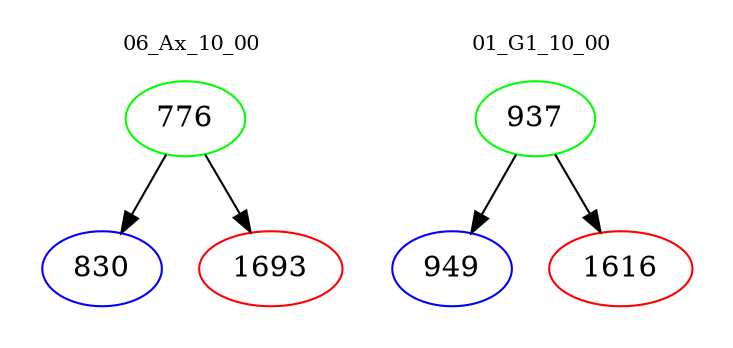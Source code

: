 digraph{
subgraph cluster_0 {
color = white
label = "06_Ax_10_00";
fontsize=10;
T0_776 [label="776", color="green"]
T0_776 -> T0_830 [color="black"]
T0_830 [label="830", color="blue"]
T0_776 -> T0_1693 [color="black"]
T0_1693 [label="1693", color="red"]
}
subgraph cluster_1 {
color = white
label = "01_G1_10_00";
fontsize=10;
T1_937 [label="937", color="green"]
T1_937 -> T1_949 [color="black"]
T1_949 [label="949", color="blue"]
T1_937 -> T1_1616 [color="black"]
T1_1616 [label="1616", color="red"]
}
}
